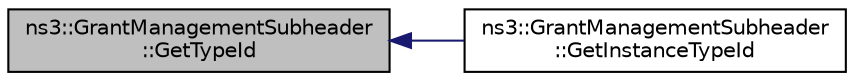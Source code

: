 digraph "ns3::GrantManagementSubheader::GetTypeId"
{
  edge [fontname="Helvetica",fontsize="10",labelfontname="Helvetica",labelfontsize="10"];
  node [fontname="Helvetica",fontsize="10",shape=record];
  rankdir="LR";
  Node1 [label="ns3::GrantManagementSubheader\l::GetTypeId",height=0.2,width=0.4,color="black", fillcolor="grey75", style="filled", fontcolor="black"];
  Node1 -> Node2 [dir="back",color="midnightblue",fontsize="10",style="solid"];
  Node2 [label="ns3::GrantManagementSubheader\l::GetInstanceTypeId",height=0.2,width=0.4,color="black", fillcolor="white", style="filled",URL="$d8/d91/classns3_1_1GrantManagementSubheader.html#ae21ceaf00829215059ed8a044d840491"];
}
